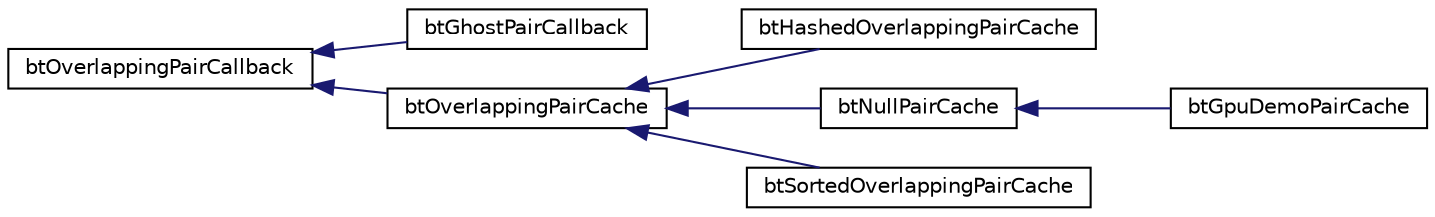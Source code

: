 digraph "Graphical Class Hierarchy"
{
  edge [fontname="Helvetica",fontsize="10",labelfontname="Helvetica",labelfontsize="10"];
  node [fontname="Helvetica",fontsize="10",shape=record];
  rankdir="LR";
  Node1 [label="btOverlappingPairCallback",height=0.2,width=0.4,color="black", fillcolor="white", style="filled",URL="$classbt_overlapping_pair_callback.html",tooltip="The btOverlappingPairCallback class is an additional optional broadphase user callback for adding/rem..."];
  Node1 -> Node2 [dir="back",color="midnightblue",fontsize="10",style="solid",fontname="Helvetica"];
  Node2 [label="btGhostPairCallback",height=0.2,width=0.4,color="black", fillcolor="white", style="filled",URL="$classbt_ghost_pair_callback.html",tooltip="The btGhostPairCallback interfaces and forwards adding and removal of overlapping pairs from the btBr..."];
  Node1 -> Node3 [dir="back",color="midnightblue",fontsize="10",style="solid",fontname="Helvetica"];
  Node3 [label="btOverlappingPairCache",height=0.2,width=0.4,color="black", fillcolor="white", style="filled",URL="$classbt_overlapping_pair_cache.html"];
  Node3 -> Node4 [dir="back",color="midnightblue",fontsize="10",style="solid",fontname="Helvetica"];
  Node4 [label="btHashedOverlappingPairCache",height=0.2,width=0.4,color="black", fillcolor="white", style="filled",URL="$classbt_hashed_overlapping_pair_cache.html",tooltip="Hash-space based Pair Cache, thanks to Erin Catto, Box2D, http://www.box2d.org, and Pierre Terdiman..."];
  Node3 -> Node5 [dir="back",color="midnightblue",fontsize="10",style="solid",fontname="Helvetica"];
  Node5 [label="btNullPairCache",height=0.2,width=0.4,color="black", fillcolor="white", style="filled",URL="$classbt_null_pair_cache.html",tooltip="btNullPairCache skips add/removal of overlapping pairs. Userful for benchmarking and unit testing..."];
  Node5 -> Node6 [dir="back",color="midnightblue",fontsize="10",style="solid",fontname="Helvetica"];
  Node6 [label="btGpuDemoPairCache",height=0.2,width=0.4,color="black", fillcolor="white", style="filled",URL="$classbt_gpu_demo_pair_cache.html"];
  Node3 -> Node7 [dir="back",color="midnightblue",fontsize="10",style="solid",fontname="Helvetica"];
  Node7 [label="btSortedOverlappingPairCache",height=0.2,width=0.4,color="black", fillcolor="white", style="filled",URL="$classbt_sorted_overlapping_pair_cache.html"];
}
